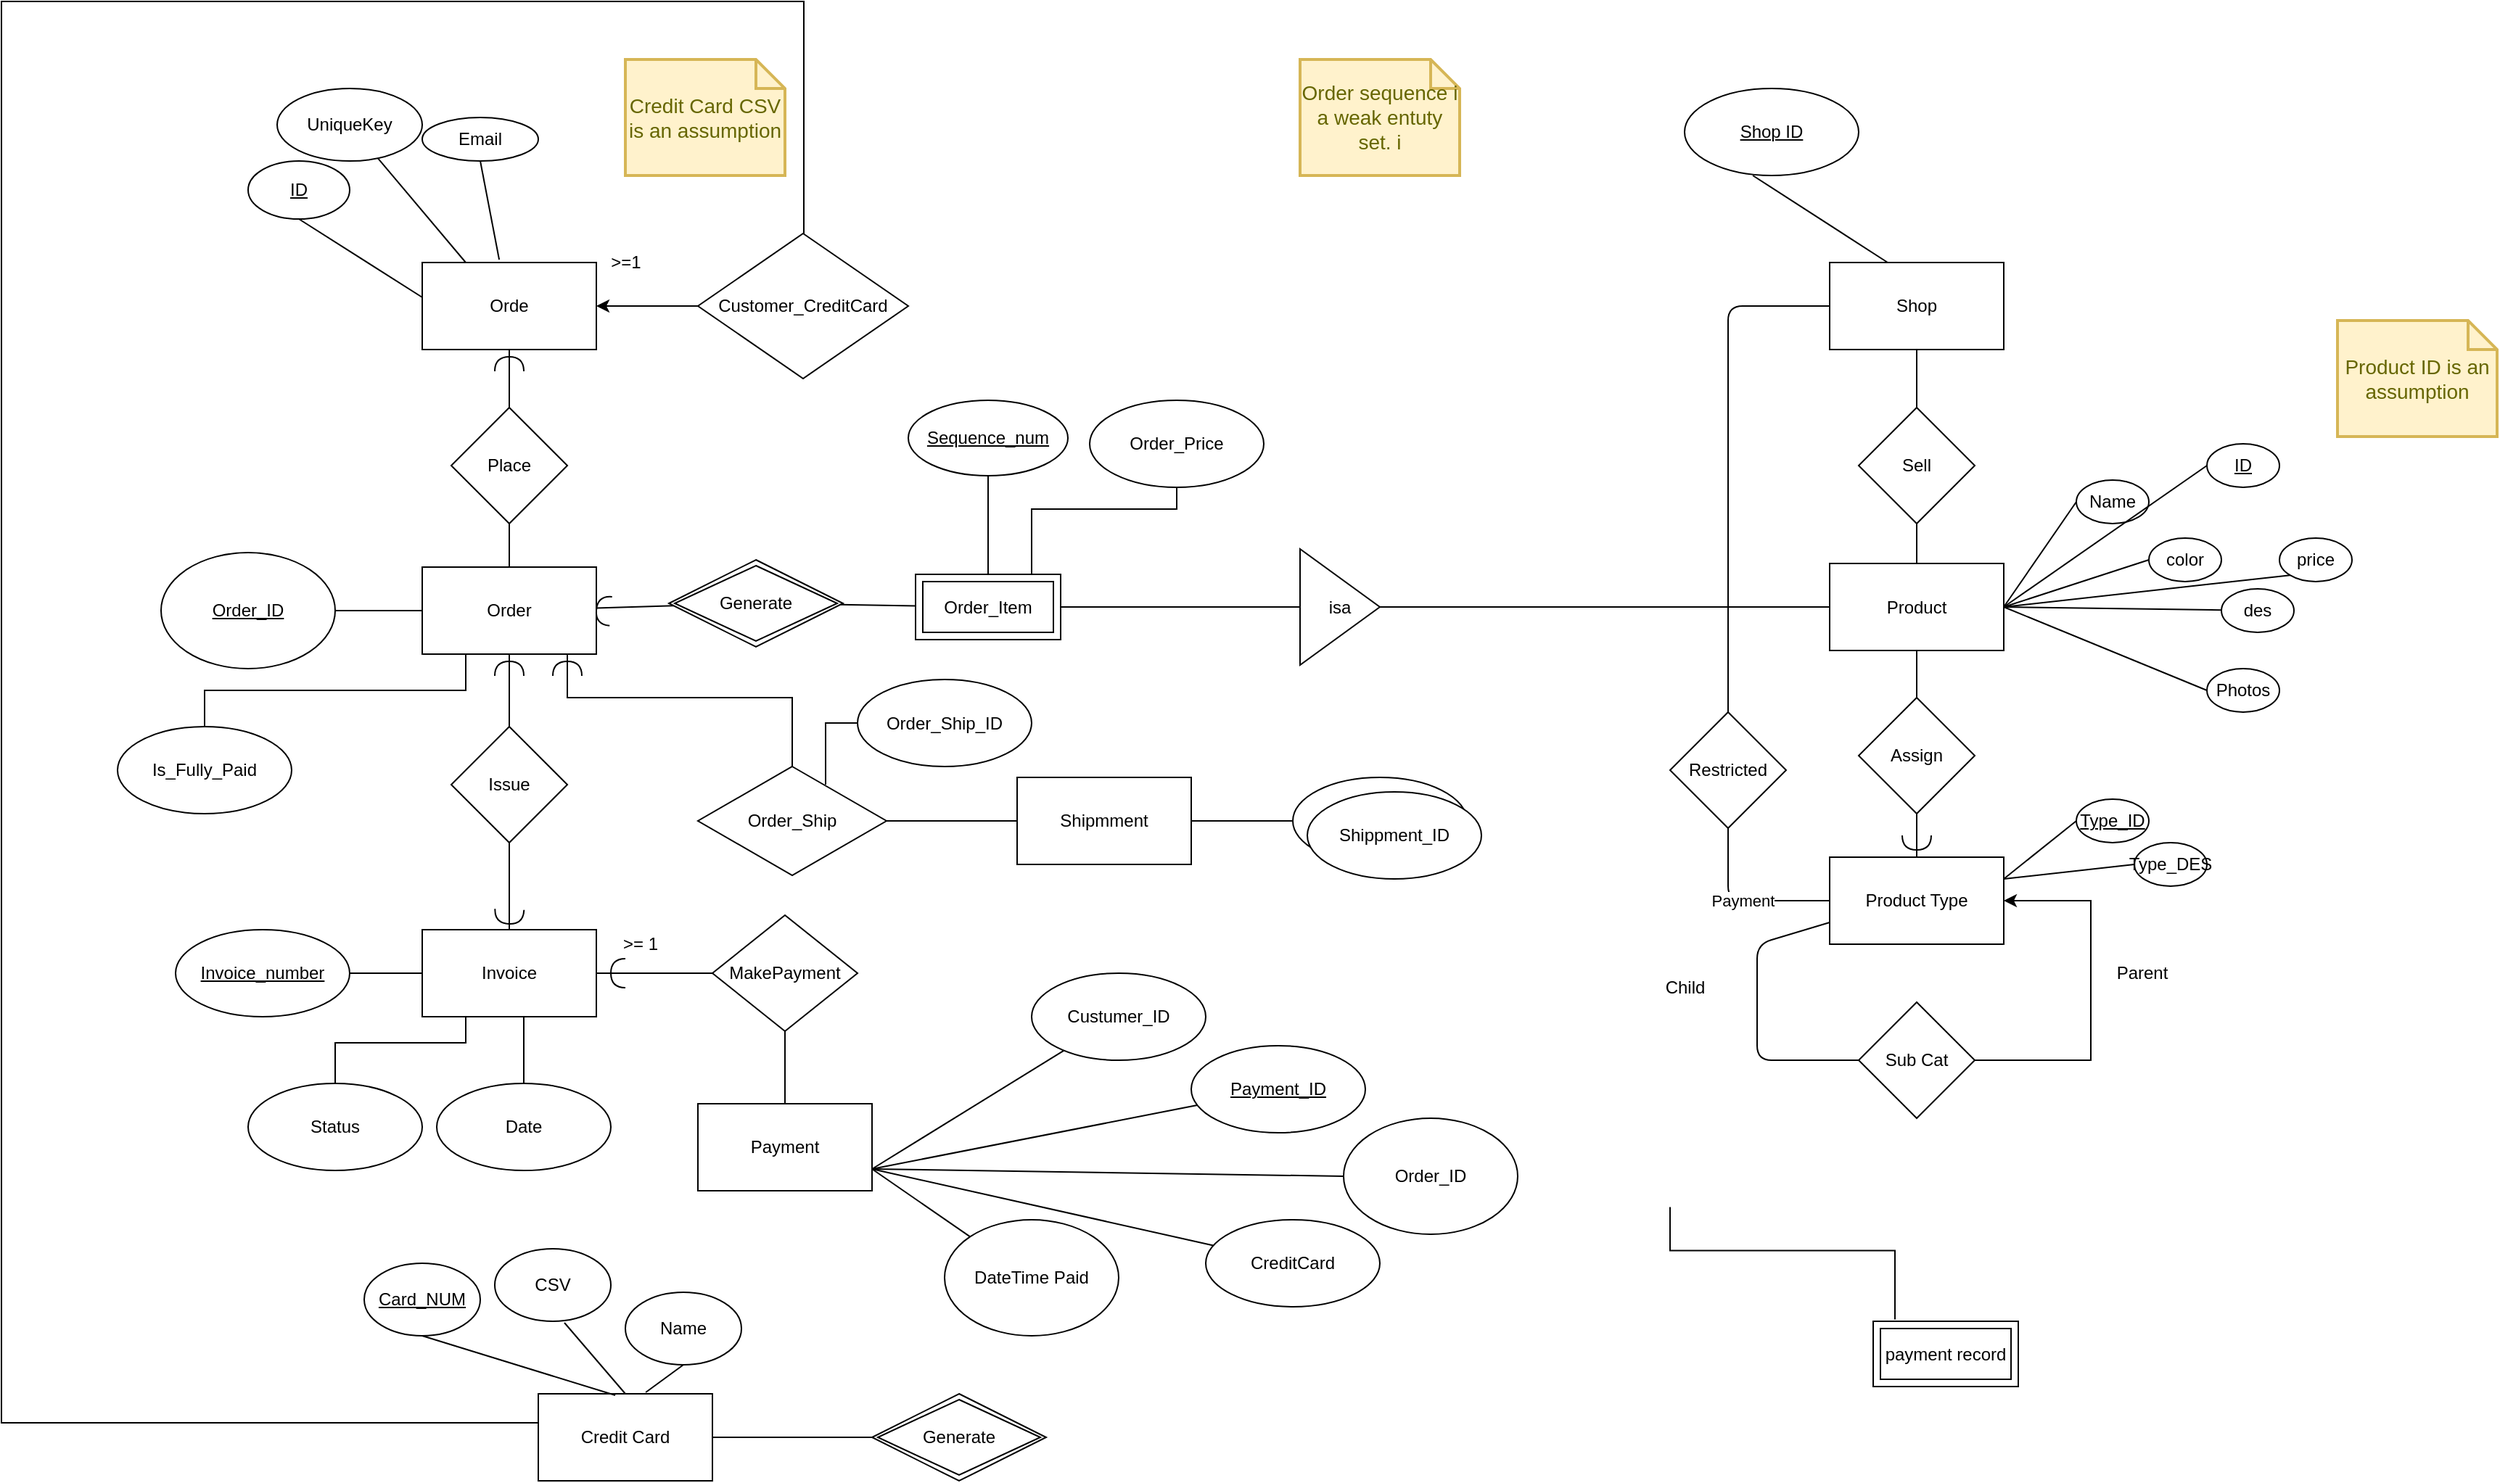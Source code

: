 <mxfile version="14.9.6" type="device"><diagram name="Page-1" id="e7e014a7-5840-1c2e-5031-d8a46d1fe8dd"><mxGraphModel dx="4582" dy="1973" grid="1" gridSize="10" guides="1" tooltips="1" connect="1" arrows="1" fold="1" page="1" pageScale="1" pageWidth="1169" pageHeight="826" background="none" math="0" shadow="0"><root><mxCell id="0"/><mxCell id="1" parent="0"/><mxCell id="KjdyLRqieFKKu70vZHJ--1" value="Orde" style="rounded=0;whiteSpace=wrap;html=1;" vertex="1" parent="1"><mxGeometry x="-50" y="260" width="120" height="60" as="geometry"/></mxCell><mxCell id="KjdyLRqieFKKu70vZHJ--2" style="edgeStyle=orthogonalEdgeStyle;rounded=0;orthogonalLoop=1;jettySize=auto;html=1;exitX=0;exitY=0.5;exitDx=0;exitDy=0;" edge="1" parent="1" source="KjdyLRqieFKKu70vZHJ--3" target="KjdyLRqieFKKu70vZHJ--1"><mxGeometry relative="1" as="geometry"/></mxCell><mxCell id="KjdyLRqieFKKu70vZHJ--3" value="Customer_CreditCard" style="rhombus;whiteSpace=wrap;html=1;" vertex="1" parent="1"><mxGeometry x="140" y="240" width="145" height="100" as="geometry"/></mxCell><mxCell id="KjdyLRqieFKKu70vZHJ--4" value="" style="edgeStyle=orthogonalEdgeStyle;rounded=0;orthogonalLoop=1;jettySize=auto;html=1;endArrow=none;endFill=0;" edge="1" parent="1" source="KjdyLRqieFKKu70vZHJ--5" target="KjdyLRqieFKKu70vZHJ--3"><mxGeometry relative="1" as="geometry"><Array as="points"><mxPoint x="-340" y="1060"/><mxPoint x="-340" y="80"/><mxPoint x="213" y="80"/></Array></mxGeometry></mxCell><mxCell id="KjdyLRqieFKKu70vZHJ--5" value="Credit Card" style="rounded=0;whiteSpace=wrap;html=1;" vertex="1" parent="1"><mxGeometry x="30" y="1040" width="120" height="60" as="geometry"/></mxCell><mxCell id="KjdyLRqieFKKu70vZHJ--6" value="&lt;u&gt;ID&lt;/u&gt;" style="ellipse;whiteSpace=wrap;html=1;" vertex="1" parent="1"><mxGeometry x="-170" y="190" width="70" height="40" as="geometry"/></mxCell><mxCell id="KjdyLRqieFKKu70vZHJ--7" value="Product" style="rounded=0;whiteSpace=wrap;html=1;" vertex="1" parent="1"><mxGeometry x="920" y="467.5" width="120" height="60" as="geometry"/></mxCell><mxCell id="KjdyLRqieFKKu70vZHJ--8" value="Shop" style="rounded=0;whiteSpace=wrap;html=1;" vertex="1" parent="1"><mxGeometry x="920" y="260" width="120" height="60" as="geometry"/></mxCell><mxCell id="KjdyLRqieFKKu70vZHJ--9" value="Sell" style="rhombus;whiteSpace=wrap;html=1;" vertex="1" parent="1"><mxGeometry x="940" y="360" width="80" height="80" as="geometry"/></mxCell><mxCell id="KjdyLRqieFKKu70vZHJ--10" value="" style="endArrow=none;html=1;entryX=0.5;entryY=1;entryDx=0;entryDy=0;exitX=0.5;exitY=0;exitDx=0;exitDy=0;" edge="1" parent="1" source="KjdyLRqieFKKu70vZHJ--9" target="KjdyLRqieFKKu70vZHJ--8"><mxGeometry width="50" height="50" relative="1" as="geometry"><mxPoint x="960" y="350" as="sourcePoint"/><mxPoint x="1010" y="300" as="targetPoint"/></mxGeometry></mxCell><mxCell id="KjdyLRqieFKKu70vZHJ--11" value="" style="endArrow=none;html=1;entryX=0.5;entryY=1;entryDx=0;entryDy=0;exitX=0.5;exitY=0;exitDx=0;exitDy=0;" edge="1" parent="1" source="KjdyLRqieFKKu70vZHJ--7" target="KjdyLRqieFKKu70vZHJ--9"><mxGeometry width="50" height="50" relative="1" as="geometry"><mxPoint x="970" y="470" as="sourcePoint"/><mxPoint x="1020" y="420" as="targetPoint"/></mxGeometry></mxCell><mxCell id="KjdyLRqieFKKu70vZHJ--12" value="Assign" style="rhombus;whiteSpace=wrap;html=1;" vertex="1" parent="1"><mxGeometry x="940" y="560" width="80" height="80" as="geometry"/></mxCell><mxCell id="KjdyLRqieFKKu70vZHJ--13" value="Product Type" style="rounded=0;whiteSpace=wrap;html=1;" vertex="1" parent="1"><mxGeometry x="920" y="670" width="120" height="60" as="geometry"/></mxCell><mxCell id="KjdyLRqieFKKu70vZHJ--14" value="" style="endArrow=none;html=1;exitX=0.5;exitY=0;exitDx=0;exitDy=0;entryX=0.5;entryY=1;entryDx=0;entryDy=0;" edge="1" parent="1" source="KjdyLRqieFKKu70vZHJ--13" target="KjdyLRqieFKKu70vZHJ--12"><mxGeometry width="50" height="50" relative="1" as="geometry"><mxPoint x="850" y="680" as="sourcePoint"/><mxPoint x="990" y="640" as="targetPoint"/></mxGeometry></mxCell><mxCell id="KjdyLRqieFKKu70vZHJ--15" value="" style="endArrow=none;html=1;exitX=0.5;exitY=0;exitDx=0;exitDy=0;entryX=0.5;entryY=1;entryDx=0;entryDy=0;" edge="1" parent="1" source="KjdyLRqieFKKu70vZHJ--12" target="KjdyLRqieFKKu70vZHJ--7"><mxGeometry width="50" height="50" relative="1" as="geometry"><mxPoint x="990" y="690" as="sourcePoint"/><mxPoint x="990" y="650" as="targetPoint"/></mxGeometry></mxCell><mxCell id="KjdyLRqieFKKu70vZHJ--16" value="" style="shape=requiredInterface;html=1;verticalLabelPosition=bottom;rotation=90;" vertex="1" parent="1"><mxGeometry x="975" y="650" width="10" height="20" as="geometry"/></mxCell><mxCell id="KjdyLRqieFKKu70vZHJ--17" style="edgeStyle=orthogonalEdgeStyle;rounded=0;orthogonalLoop=1;jettySize=auto;html=1;exitX=1;exitY=0.5;exitDx=0;exitDy=0;entryX=1;entryY=0.5;entryDx=0;entryDy=0;" edge="1" parent="1" source="KjdyLRqieFKKu70vZHJ--18" target="KjdyLRqieFKKu70vZHJ--13"><mxGeometry relative="1" as="geometry"><Array as="points"><mxPoint x="1100" y="810"/><mxPoint x="1100" y="700"/></Array></mxGeometry></mxCell><mxCell id="KjdyLRqieFKKu70vZHJ--18" value="Sub Cat" style="rhombus;whiteSpace=wrap;html=1;" vertex="1" parent="1"><mxGeometry x="940" y="770" width="80" height="80" as="geometry"/></mxCell><mxCell id="KjdyLRqieFKKu70vZHJ--19" value="" style="endArrow=none;html=1;exitX=0;exitY=0.75;exitDx=0;exitDy=0;entryX=0;entryY=0.5;entryDx=0;entryDy=0;" edge="1" parent="1" source="KjdyLRqieFKKu70vZHJ--13" target="KjdyLRqieFKKu70vZHJ--18"><mxGeometry width="50" height="50" relative="1" as="geometry"><mxPoint x="849.289" y="750" as="sourcePoint"/><mxPoint x="849.289" y="700" as="targetPoint"/><Array as="points"><mxPoint x="870" y="730"/><mxPoint x="870" y="810"/></Array></mxGeometry></mxCell><mxCell id="KjdyLRqieFKKu70vZHJ--20" value="Child" style="text;html=1;align=center;verticalAlign=middle;resizable=0;points=[];autosize=1;strokeColor=none;fillColor=none;" vertex="1" parent="1"><mxGeometry x="800" y="750" width="40" height="20" as="geometry"/></mxCell><mxCell id="KjdyLRqieFKKu70vZHJ--21" value="Parent" style="text;html=1;align=center;verticalAlign=middle;resizable=0;points=[];autosize=1;strokeColor=none;fillColor=none;" vertex="1" parent="1"><mxGeometry x="1110" y="740" width="50" height="20" as="geometry"/></mxCell><mxCell id="KjdyLRqieFKKu70vZHJ--22" value="Restricted" style="rhombus;whiteSpace=wrap;html=1;" vertex="1" parent="1"><mxGeometry x="810" y="570" width="80" height="80" as="geometry"/></mxCell><mxCell id="KjdyLRqieFKKu70vZHJ--23" value="&amp;gt;=1&lt;br&gt;" style="text;html=1;align=center;verticalAlign=middle;resizable=0;points=[];autosize=1;strokeColor=none;fillColor=none;" vertex="1" parent="1"><mxGeometry x="70" y="250" width="40" height="20" as="geometry"/></mxCell><mxCell id="KjdyLRqieFKKu70vZHJ--24" value="Payment" style="endArrow=none;html=1;entryX=0.5;entryY=1;entryDx=0;entryDy=0;exitX=0;exitY=0.5;exitDx=0;exitDy=0;" edge="1" parent="1" source="KjdyLRqieFKKu70vZHJ--13" target="KjdyLRqieFKKu70vZHJ--22"><mxGeometry width="50" height="50" relative="1" as="geometry"><mxPoint x="720" y="630" as="sourcePoint"/><mxPoint x="770" y="580" as="targetPoint"/><Array as="points"><mxPoint x="850" y="700"/></Array></mxGeometry></mxCell><mxCell id="KjdyLRqieFKKu70vZHJ--25" value="" style="endArrow=none;html=1;entryX=0;entryY=0.5;entryDx=0;entryDy=0;exitX=0.5;exitY=0;exitDx=0;exitDy=0;edgeStyle=orthogonalEdgeStyle;" edge="1" parent="1" source="KjdyLRqieFKKu70vZHJ--22" target="KjdyLRqieFKKu70vZHJ--8"><mxGeometry width="50" height="50" relative="1" as="geometry"><mxPoint x="820" y="480" as="sourcePoint"/><mxPoint x="870" y="430" as="targetPoint"/></mxGeometry></mxCell><mxCell id="KjdyLRqieFKKu70vZHJ--26" value="UniqueKey" style="ellipse;whiteSpace=wrap;html=1;" vertex="1" parent="1"><mxGeometry x="-150" y="140" width="100" height="50" as="geometry"/></mxCell><mxCell id="KjdyLRqieFKKu70vZHJ--27" value="Email" style="ellipse;whiteSpace=wrap;html=1;" vertex="1" parent="1"><mxGeometry x="-50" y="160" width="80" height="30" as="geometry"/></mxCell><mxCell id="KjdyLRqieFKKu70vZHJ--28" value="" style="endArrow=none;html=1;entryX=0.5;entryY=1;entryDx=0;entryDy=0;exitX=0;exitY=0.4;exitDx=0;exitDy=0;exitPerimeter=0;" edge="1" parent="1" source="KjdyLRqieFKKu70vZHJ--1" target="KjdyLRqieFKKu70vZHJ--6"><mxGeometry width="50" height="50" relative="1" as="geometry"><mxPoint x="-120" y="310" as="sourcePoint"/><mxPoint x="-70" y="260" as="targetPoint"/></mxGeometry></mxCell><mxCell id="KjdyLRqieFKKu70vZHJ--29" value="" style="endArrow=none;html=1;entryX=0.5;entryY=1;entryDx=0;entryDy=0;exitX=0.442;exitY=-0.033;exitDx=0;exitDy=0;exitPerimeter=0;" edge="1" parent="1" source="KjdyLRqieFKKu70vZHJ--1" target="KjdyLRqieFKKu70vZHJ--27"><mxGeometry width="50" height="50" relative="1" as="geometry"><mxPoint x="-20" y="270" as="sourcePoint"/><mxPoint x="30" y="220" as="targetPoint"/></mxGeometry></mxCell><mxCell id="KjdyLRqieFKKu70vZHJ--30" value="" style="endArrow=none;html=1;exitX=0.25;exitY=0;exitDx=0;exitDy=0;" edge="1" parent="1" source="KjdyLRqieFKKu70vZHJ--1" target="KjdyLRqieFKKu70vZHJ--26"><mxGeometry width="50" height="50" relative="1" as="geometry"><mxPoint x="-60" y="250" as="sourcePoint"/><mxPoint x="-10" y="200" as="targetPoint"/></mxGeometry></mxCell><mxCell id="KjdyLRqieFKKu70vZHJ--31" value="&lt;u&gt;Card_NUM&lt;/u&gt;" style="ellipse;whiteSpace=wrap;html=1;" vertex="1" parent="1"><mxGeometry x="-90" y="950" width="80" height="50" as="geometry"/></mxCell><mxCell id="KjdyLRqieFKKu70vZHJ--32" value="" style="endArrow=none;html=1;entryX=0.5;entryY=1;entryDx=0;entryDy=0;exitX=0.442;exitY=0.017;exitDx=0;exitDy=0;exitPerimeter=0;" edge="1" parent="1" source="KjdyLRqieFKKu70vZHJ--5" target="KjdyLRqieFKKu70vZHJ--31"><mxGeometry width="50" height="50" relative="1" as="geometry"><mxPoint x="5" y="1010" as="sourcePoint"/><mxPoint x="55" y="960" as="targetPoint"/></mxGeometry></mxCell><mxCell id="KjdyLRqieFKKu70vZHJ--33" value="Name" style="ellipse;whiteSpace=wrap;html=1;" vertex="1" parent="1"><mxGeometry x="90" y="970" width="80" height="50" as="geometry"/></mxCell><mxCell id="KjdyLRqieFKKu70vZHJ--34" value="CSV" style="ellipse;whiteSpace=wrap;html=1;" vertex="1" parent="1"><mxGeometry y="940" width="80" height="50" as="geometry"/></mxCell><mxCell id="KjdyLRqieFKKu70vZHJ--35" value="" style="endArrow=none;html=1;entryX=0.6;entryY=1.02;entryDx=0;entryDy=0;entryPerimeter=0;exitX=0.5;exitY=0;exitDx=0;exitDy=0;" edge="1" parent="1" source="KjdyLRqieFKKu70vZHJ--5" target="KjdyLRqieFKKu70vZHJ--34"><mxGeometry width="50" height="50" relative="1" as="geometry"><mxPoint x="98" y="1020" as="sourcePoint"/><mxPoint x="35" y="1000" as="targetPoint"/></mxGeometry></mxCell><mxCell id="KjdyLRqieFKKu70vZHJ--36" value="" style="endArrow=none;html=1;entryX=0.5;entryY=1;entryDx=0;entryDy=0;exitX=0.617;exitY=-0.017;exitDx=0;exitDy=0;exitPerimeter=0;" edge="1" parent="1" source="KjdyLRqieFKKu70vZHJ--5" target="KjdyLRqieFKKu70vZHJ--33"><mxGeometry width="50" height="50" relative="1" as="geometry"><mxPoint x="105" y="1040" as="sourcePoint"/><mxPoint x="83" y="951" as="targetPoint"/></mxGeometry></mxCell><mxCell id="KjdyLRqieFKKu70vZHJ--37" value="&lt;u&gt;Shop ID&lt;/u&gt;" style="ellipse;whiteSpace=wrap;html=1;rounded=0;" vertex="1" parent="1"><mxGeometry x="820" y="140" width="120" height="60" as="geometry"/></mxCell><mxCell id="KjdyLRqieFKKu70vZHJ--38" value="" style="endArrow=none;html=1;entryX=0.392;entryY=1;entryDx=0;entryDy=0;entryPerimeter=0;" edge="1" parent="1" target="KjdyLRqieFKKu70vZHJ--37"><mxGeometry width="50" height="50" relative="1" as="geometry"><mxPoint x="960" y="260" as="sourcePoint"/><mxPoint x="1000" y="210" as="targetPoint"/></mxGeometry></mxCell><mxCell id="KjdyLRqieFKKu70vZHJ--39" value="Name" style="ellipse;whiteSpace=wrap;html=1;" vertex="1" parent="1"><mxGeometry x="1090" y="410" width="50" height="30" as="geometry"/></mxCell><mxCell id="KjdyLRqieFKKu70vZHJ--40" value="color" style="ellipse;whiteSpace=wrap;html=1;" vertex="1" parent="1"><mxGeometry x="1140" y="450" width="50" height="30" as="geometry"/></mxCell><mxCell id="KjdyLRqieFKKu70vZHJ--41" value="des" style="ellipse;whiteSpace=wrap;html=1;" vertex="1" parent="1"><mxGeometry x="1190" y="485" width="50" height="30" as="geometry"/></mxCell><mxCell id="KjdyLRqieFKKu70vZHJ--42" value="price" style="ellipse;whiteSpace=wrap;html=1;" vertex="1" parent="1"><mxGeometry x="1230" y="450" width="50" height="30" as="geometry"/></mxCell><mxCell id="KjdyLRqieFKKu70vZHJ--43" value="&lt;u&gt;ID&lt;/u&gt;" style="ellipse;whiteSpace=wrap;html=1;" vertex="1" parent="1"><mxGeometry x="1180" y="385" width="50" height="30" as="geometry"/></mxCell><mxCell id="KjdyLRqieFKKu70vZHJ--44" value="Product ID is an assumption" style="shape=note;strokeWidth=2;fontSize=14;size=20;whiteSpace=wrap;html=1;fillColor=#fff2cc;strokeColor=#d6b656;fontColor=#666600;" vertex="1" parent="1"><mxGeometry x="1270" y="300" width="110.0" height="80" as="geometry"/></mxCell><mxCell id="KjdyLRqieFKKu70vZHJ--45" value="" style="endArrow=none;html=1;entryX=0;entryY=0.5;entryDx=0;entryDy=0;exitX=1;exitY=0.5;exitDx=0;exitDy=0;" edge="1" parent="1" source="KjdyLRqieFKKu70vZHJ--7" target="KjdyLRqieFKKu70vZHJ--39"><mxGeometry width="50" height="50" relative="1" as="geometry"><mxPoint x="1000" y="490" as="sourcePoint"/><mxPoint x="1050" y="440" as="targetPoint"/></mxGeometry></mxCell><mxCell id="KjdyLRqieFKKu70vZHJ--46" value="" style="endArrow=none;html=1;exitX=1;exitY=0.5;exitDx=0;exitDy=0;entryX=0;entryY=0.5;entryDx=0;entryDy=0;" edge="1" parent="1" source="KjdyLRqieFKKu70vZHJ--7" target="KjdyLRqieFKKu70vZHJ--43"><mxGeometry width="50" height="50" relative="1" as="geometry"><mxPoint x="1100" y="510" as="sourcePoint"/><mxPoint x="1150" y="460" as="targetPoint"/></mxGeometry></mxCell><mxCell id="KjdyLRqieFKKu70vZHJ--47" value="" style="endArrow=none;html=1;entryX=0;entryY=0.5;entryDx=0;entryDy=0;exitX=1;exitY=0.5;exitDx=0;exitDy=0;" edge="1" parent="1" source="KjdyLRqieFKKu70vZHJ--7" target="KjdyLRqieFKKu70vZHJ--40"><mxGeometry width="50" height="50" relative="1" as="geometry"><mxPoint x="1040" y="500" as="sourcePoint"/><mxPoint x="1190" y="410" as="targetPoint"/></mxGeometry></mxCell><mxCell id="KjdyLRqieFKKu70vZHJ--48" value="" style="endArrow=none;html=1;entryX=0;entryY=1;entryDx=0;entryDy=0;exitX=1;exitY=0.5;exitDx=0;exitDy=0;" edge="1" parent="1" source="KjdyLRqieFKKu70vZHJ--7" target="KjdyLRqieFKKu70vZHJ--42"><mxGeometry width="50" height="50" relative="1" as="geometry"><mxPoint x="1050" y="510" as="sourcePoint"/><mxPoint x="1150" y="475" as="targetPoint"/></mxGeometry></mxCell><mxCell id="KjdyLRqieFKKu70vZHJ--49" value="" style="endArrow=none;html=1;exitX=1;exitY=0.5;exitDx=0;exitDy=0;" edge="1" parent="1" source="KjdyLRqieFKKu70vZHJ--7" target="KjdyLRqieFKKu70vZHJ--41"><mxGeometry width="50" height="50" relative="1" as="geometry"><mxPoint x="1050" y="500" as="sourcePoint"/><mxPoint x="1217.322" y="475.607" as="targetPoint"/></mxGeometry></mxCell><mxCell id="KjdyLRqieFKKu70vZHJ--50" value="&lt;u&gt;Type_ID&lt;/u&gt;" style="ellipse;whiteSpace=wrap;html=1;" vertex="1" parent="1"><mxGeometry x="1090" y="630" width="50" height="30" as="geometry"/></mxCell><mxCell id="KjdyLRqieFKKu70vZHJ--51" value="" style="endArrow=none;html=1;entryX=0;entryY=0.5;entryDx=0;entryDy=0;exitX=1;exitY=0.25;exitDx=0;exitDy=0;" edge="1" parent="1" source="KjdyLRqieFKKu70vZHJ--13" target="KjdyLRqieFKKu70vZHJ--50"><mxGeometry width="50" height="50" relative="1" as="geometry"><mxPoint x="1060" y="670" as="sourcePoint"/><mxPoint x="1110" y="595" as="targetPoint"/></mxGeometry></mxCell><mxCell id="KjdyLRqieFKKu70vZHJ--52" value="Type_DES" style="ellipse;whiteSpace=wrap;html=1;" vertex="1" parent="1"><mxGeometry x="1130" y="660" width="50" height="30" as="geometry"/></mxCell><mxCell id="KjdyLRqieFKKu70vZHJ--53" value="" style="endArrow=none;html=1;entryX=0;entryY=0.5;entryDx=0;entryDy=0;exitX=1;exitY=0.25;exitDx=0;exitDy=0;" edge="1" parent="1" source="KjdyLRqieFKKu70vZHJ--13" target="KjdyLRqieFKKu70vZHJ--52"><mxGeometry width="50" height="50" relative="1" as="geometry"><mxPoint x="1050" y="695" as="sourcePoint"/><mxPoint x="1100" y="655" as="targetPoint"/></mxGeometry></mxCell><mxCell id="KjdyLRqieFKKu70vZHJ--54" value="Photos" style="ellipse;whiteSpace=wrap;html=1;" vertex="1" parent="1"><mxGeometry x="1180" y="540" width="50" height="30" as="geometry"/></mxCell><mxCell id="KjdyLRqieFKKu70vZHJ--55" value="" style="endArrow=none;html=1;exitX=1;exitY=0.5;exitDx=0;exitDy=0;entryX=0;entryY=0.5;entryDx=0;entryDy=0;" edge="1" parent="1" source="KjdyLRqieFKKu70vZHJ--7" target="KjdyLRqieFKKu70vZHJ--54"><mxGeometry width="50" height="50" relative="1" as="geometry"><mxPoint x="1050" y="510" as="sourcePoint"/><mxPoint x="1200" y="510" as="targetPoint"/></mxGeometry></mxCell><mxCell id="KjdyLRqieFKKu70vZHJ--56" value="" style="edgeStyle=orthogonalEdgeStyle;rounded=0;orthogonalLoop=1;jettySize=auto;html=1;endArrow=none;endFill=0;" edge="1" parent="1" source="KjdyLRqieFKKu70vZHJ--59" target="KjdyLRqieFKKu70vZHJ--81"><mxGeometry relative="1" as="geometry"/></mxCell><mxCell id="KjdyLRqieFKKu70vZHJ--57" style="edgeStyle=orthogonalEdgeStyle;rounded=0;orthogonalLoop=1;jettySize=auto;html=1;exitX=0.25;exitY=1;exitDx=0;exitDy=0;endArrow=none;endFill=0;" edge="1" parent="1" source="KjdyLRqieFKKu70vZHJ--59" target="KjdyLRqieFKKu70vZHJ--106"><mxGeometry relative="1" as="geometry"/></mxCell><mxCell id="KjdyLRqieFKKu70vZHJ--58" value="" style="edgeStyle=orthogonalEdgeStyle;rounded=0;orthogonalLoop=1;jettySize=auto;html=1;endArrow=none;endFill=0;entryX=0.5;entryY=0;entryDx=0;entryDy=0;" edge="1" parent="1" source="KjdyLRqieFKKu70vZHJ--59" target="KjdyLRqieFKKu70vZHJ--109"><mxGeometry relative="1" as="geometry"><Array as="points"><mxPoint x="50" y="560"/><mxPoint x="205" y="560"/></Array></mxGeometry></mxCell><mxCell id="KjdyLRqieFKKu70vZHJ--59" value="Order" style="rounded=0;whiteSpace=wrap;html=1;" vertex="1" parent="1"><mxGeometry x="-50" y="470" width="120" height="60" as="geometry"/></mxCell><mxCell id="KjdyLRqieFKKu70vZHJ--60" value="Place" style="rhombus;whiteSpace=wrap;html=1;" vertex="1" parent="1"><mxGeometry x="-30" y="360" width="80" height="80" as="geometry"/></mxCell><mxCell id="KjdyLRqieFKKu70vZHJ--61" value="" style="shape=requiredInterface;html=1;verticalLabelPosition=bottom;rotation=-90;" vertex="1" parent="1"><mxGeometry x="5" y="320" width="10" height="20" as="geometry"/></mxCell><mxCell id="KjdyLRqieFKKu70vZHJ--62" value="" style="endArrow=none;html=1;exitX=0.5;exitY=0;exitDx=0;exitDy=0;entryX=0.5;entryY=1;entryDx=0;entryDy=0;" edge="1" parent="1" source="KjdyLRqieFKKu70vZHJ--60" target="KjdyLRqieFKKu70vZHJ--1"><mxGeometry width="50" height="50" relative="1" as="geometry"><mxPoint x="100" y="390" as="sourcePoint"/><mxPoint x="150" y="340" as="targetPoint"/></mxGeometry></mxCell><mxCell id="KjdyLRqieFKKu70vZHJ--63" value="" style="endArrow=none;html=1;exitX=0.5;exitY=0;exitDx=0;exitDy=0;entryX=0.5;entryY=1;entryDx=0;entryDy=0;" edge="1" parent="1" source="KjdyLRqieFKKu70vZHJ--59" target="KjdyLRqieFKKu70vZHJ--60"><mxGeometry width="50" height="50" relative="1" as="geometry"><mxPoint x="-10" y="520" as="sourcePoint"/><mxPoint x="40" y="470" as="targetPoint"/></mxGeometry></mxCell><mxCell id="KjdyLRqieFKKu70vZHJ--64" value="&lt;u&gt;Order_ID&lt;/u&gt;" style="ellipse;whiteSpace=wrap;html=1;" vertex="1" parent="1"><mxGeometry x="-230" y="460" width="120" height="80" as="geometry"/></mxCell><mxCell id="KjdyLRqieFKKu70vZHJ--65" value="" style="endArrow=none;html=1;entryX=1;entryY=0.5;entryDx=0;entryDy=0;exitX=0;exitY=0.5;exitDx=0;exitDy=0;" edge="1" parent="1" source="KjdyLRqieFKKu70vZHJ--59" target="KjdyLRqieFKKu70vZHJ--64"><mxGeometry width="50" height="50" relative="1" as="geometry"><mxPoint x="-140" y="620" as="sourcePoint"/><mxPoint x="-90" y="570" as="targetPoint"/></mxGeometry></mxCell><mxCell id="KjdyLRqieFKKu70vZHJ--66" value="Credit Card CSV is an assumption" style="shape=note;strokeWidth=2;fontSize=14;size=20;whiteSpace=wrap;html=1;fillColor=#fff2cc;strokeColor=#d6b656;fontColor=#666600;" vertex="1" parent="1"><mxGeometry x="90" y="120" width="110.0" height="80" as="geometry"/></mxCell><mxCell id="KjdyLRqieFKKu70vZHJ--67" value="Order sequence i a weak entuty set. i" style="shape=note;strokeWidth=2;fontSize=14;size=20;whiteSpace=wrap;html=1;fillColor=#fff2cc;strokeColor=#d6b656;fontColor=#666600;" vertex="1" parent="1"><mxGeometry x="555" y="120" width="110.0" height="80" as="geometry"/></mxCell><mxCell id="KjdyLRqieFKKu70vZHJ--68" value="&lt;u&gt;Sequence_num&lt;/u&gt;" style="ellipse;whiteSpace=wrap;html=1;" vertex="1" parent="1"><mxGeometry x="285" y="355" width="110" height="52" as="geometry"/></mxCell><mxCell id="KjdyLRqieFKKu70vZHJ--69" value="" style="edgeStyle=none;rounded=0;orthogonalLoop=1;jettySize=auto;html=1;endArrow=none;endFill=0;" edge="1" parent="1" source="KjdyLRqieFKKu70vZHJ--71" target="KjdyLRqieFKKu70vZHJ--75"><mxGeometry relative="1" as="geometry"/></mxCell><mxCell id="KjdyLRqieFKKu70vZHJ--70" value="" style="edgeStyle=none;rounded=0;orthogonalLoop=1;jettySize=auto;html=1;endArrow=none;endFill=0;" edge="1" parent="1" source="KjdyLRqieFKKu70vZHJ--71" target="KjdyLRqieFKKu70vZHJ--59"><mxGeometry relative="1" as="geometry"/></mxCell><mxCell id="KjdyLRqieFKKu70vZHJ--71" value="Generate" style="shape=rhombus;double=1;perimeter=rhombusPerimeter;whiteSpace=wrap;html=1;align=center;strokeColor=#000000;fillColor=#FFFFFF;" vertex="1" parent="1"><mxGeometry x="120" y="465" width="120" height="60" as="geometry"/></mxCell><mxCell id="KjdyLRqieFKKu70vZHJ--72" value="" style="edgeStyle=none;rounded=0;orthogonalLoop=1;jettySize=auto;html=1;endArrow=none;endFill=0;" edge="1" parent="1" source="KjdyLRqieFKKu70vZHJ--75" target="KjdyLRqieFKKu70vZHJ--68"><mxGeometry relative="1" as="geometry"/></mxCell><mxCell id="KjdyLRqieFKKu70vZHJ--73" value="" style="edgeStyle=orthogonalEdgeStyle;rounded=0;orthogonalLoop=1;jettySize=auto;html=1;endArrow=none;endFill=0;" edge="1" parent="1" source="KjdyLRqieFKKu70vZHJ--75" target="KjdyLRqieFKKu70vZHJ--77"><mxGeometry relative="1" as="geometry"><Array as="points"><mxPoint x="370" y="430"/><mxPoint x="470" y="430"/></Array></mxGeometry></mxCell><mxCell id="KjdyLRqieFKKu70vZHJ--74" style="edgeStyle=orthogonalEdgeStyle;rounded=0;orthogonalLoop=1;jettySize=auto;html=1;exitX=1;exitY=0.5;exitDx=0;exitDy=0;endArrow=none;endFill=0;" edge="1" parent="1" source="KjdyLRqieFKKu70vZHJ--75" target="KjdyLRqieFKKu70vZHJ--79"><mxGeometry relative="1" as="geometry"/></mxCell><mxCell id="KjdyLRqieFKKu70vZHJ--75" value="Order_Item" style="shape=ext;margin=3;double=1;whiteSpace=wrap;html=1;align=center;strokeColor=#000000;fillColor=#FFFFFF;" vertex="1" parent="1"><mxGeometry x="290" y="475" width="100" height="45" as="geometry"/></mxCell><mxCell id="KjdyLRqieFKKu70vZHJ--76" value="" style="shape=requiredInterface;html=1;verticalLabelPosition=bottom;rotation=-175;" vertex="1" parent="1"><mxGeometry x="70" y="490" width="10" height="20" as="geometry"/></mxCell><mxCell id="KjdyLRqieFKKu70vZHJ--77" value="Order_Price" style="ellipse;whiteSpace=wrap;html=1;fillColor=#FFFFFF;" vertex="1" parent="1"><mxGeometry x="410" y="355" width="120" height="60" as="geometry"/></mxCell><mxCell id="KjdyLRqieFKKu70vZHJ--78" style="edgeStyle=orthogonalEdgeStyle;rounded=0;orthogonalLoop=1;jettySize=auto;html=1;exitX=1;exitY=0.5;exitDx=0;exitDy=0;entryX=0;entryY=0.5;entryDx=0;entryDy=0;endArrow=none;endFill=0;" edge="1" parent="1" source="KjdyLRqieFKKu70vZHJ--79" target="KjdyLRqieFKKu70vZHJ--7"><mxGeometry relative="1" as="geometry"/></mxCell><mxCell id="KjdyLRqieFKKu70vZHJ--79" value="isa" style="triangle;whiteSpace=wrap;html=1;strokeColor=#000000;fillColor=#FFFFFF;" vertex="1" parent="1"><mxGeometry x="555" y="457.5" width="55" height="80" as="geometry"/></mxCell><mxCell id="KjdyLRqieFKKu70vZHJ--80" value="" style="edgeStyle=orthogonalEdgeStyle;rounded=0;orthogonalLoop=1;jettySize=auto;html=1;endArrow=none;endFill=0;" edge="1" parent="1" source="KjdyLRqieFKKu70vZHJ--81" target="KjdyLRqieFKKu70vZHJ--86"><mxGeometry relative="1" as="geometry"/></mxCell><mxCell id="KjdyLRqieFKKu70vZHJ--81" value="Issue" style="rhombus;whiteSpace=wrap;html=1;rounded=0;" vertex="1" parent="1"><mxGeometry x="-30" y="580" width="80" height="80" as="geometry"/></mxCell><mxCell id="KjdyLRqieFKKu70vZHJ--82" value="" style="edgeStyle=orthogonalEdgeStyle;rounded=0;orthogonalLoop=1;jettySize=auto;html=1;endArrow=none;endFill=0;" edge="1" parent="1" source="KjdyLRqieFKKu70vZHJ--86" target="KjdyLRqieFKKu70vZHJ--89"><mxGeometry relative="1" as="geometry"/></mxCell><mxCell id="KjdyLRqieFKKu70vZHJ--83" value="" style="edgeStyle=orthogonalEdgeStyle;rounded=0;orthogonalLoop=1;jettySize=auto;html=1;endArrow=none;endFill=0;" edge="1" parent="1" source="KjdyLRqieFKKu70vZHJ--86" target="KjdyLRqieFKKu70vZHJ--96"><mxGeometry relative="1" as="geometry"><Array as="points"><mxPoint x="20" y="790"/><mxPoint x="20" y="790"/></Array></mxGeometry></mxCell><mxCell id="KjdyLRqieFKKu70vZHJ--84" value="" style="edgeStyle=orthogonalEdgeStyle;rounded=0;orthogonalLoop=1;jettySize=auto;html=1;endArrow=none;endFill=0;" edge="1" parent="1" source="KjdyLRqieFKKu70vZHJ--86" target="KjdyLRqieFKKu70vZHJ--97"><mxGeometry relative="1" as="geometry"><Array as="points"><mxPoint x="-20" y="798"/><mxPoint x="-110" y="798"/></Array></mxGeometry></mxCell><mxCell id="KjdyLRqieFKKu70vZHJ--85" value="" style="edgeStyle=orthogonalEdgeStyle;rounded=0;orthogonalLoop=1;jettySize=auto;html=1;endArrow=none;endFill=0;" edge="1" parent="1" source="KjdyLRqieFKKu70vZHJ--86" target="KjdyLRqieFKKu70vZHJ--100"><mxGeometry relative="1" as="geometry"/></mxCell><mxCell id="KjdyLRqieFKKu70vZHJ--86" value="Invoice" style="whiteSpace=wrap;html=1;rounded=0;" vertex="1" parent="1"><mxGeometry x="-50" y="720" width="120" height="60" as="geometry"/></mxCell><mxCell id="KjdyLRqieFKKu70vZHJ--87" value="" style="shape=requiredInterface;html=1;verticalLabelPosition=bottom;rotation=-90;" vertex="1" parent="1"><mxGeometry x="5" y="530" width="10" height="20" as="geometry"/></mxCell><mxCell id="KjdyLRqieFKKu70vZHJ--88" value="" style="shape=requiredInterface;html=1;verticalLabelPosition=bottom;rotation=92;" vertex="1" parent="1"><mxGeometry x="5" y="701" width="10" height="20" as="geometry"/></mxCell><mxCell id="KjdyLRqieFKKu70vZHJ--89" value="&lt;u&gt;Invoice_number&lt;/u&gt;" style="ellipse;whiteSpace=wrap;html=1;rounded=0;" vertex="1" parent="1"><mxGeometry x="-220" y="720" width="120" height="60" as="geometry"/></mxCell><mxCell id="KjdyLRqieFKKu70vZHJ--90" value="" style="rounded=0;orthogonalLoop=1;jettySize=auto;html=1;endArrow=none;endFill=0;exitX=1;exitY=0.75;exitDx=0;exitDy=0;" edge="1" parent="1" source="KjdyLRqieFKKu70vZHJ--95" target="KjdyLRqieFKKu70vZHJ--98"><mxGeometry relative="1" as="geometry"/></mxCell><mxCell id="KjdyLRqieFKKu70vZHJ--91" style="rounded=0;orthogonalLoop=1;jettySize=auto;html=1;exitX=1;exitY=0.75;exitDx=0;exitDy=0;entryX=0;entryY=0.5;entryDx=0;entryDy=0;endArrow=none;endFill=0;" edge="1" parent="1" source="KjdyLRqieFKKu70vZHJ--95" target="KjdyLRqieFKKu70vZHJ--115"><mxGeometry relative="1" as="geometry"/></mxCell><mxCell id="KjdyLRqieFKKu70vZHJ--92" style="rounded=0;orthogonalLoop=1;jettySize=auto;html=1;exitX=1;exitY=0.75;exitDx=0;exitDy=0;entryX=0;entryY=0;entryDx=0;entryDy=0;endArrow=none;endFill=0;" edge="1" parent="1" source="KjdyLRqieFKKu70vZHJ--95" target="KjdyLRqieFKKu70vZHJ--116"><mxGeometry relative="1" as="geometry"/></mxCell><mxCell id="KjdyLRqieFKKu70vZHJ--93" value="" style="rounded=0;orthogonalLoop=1;jettySize=auto;html=1;endArrow=none;endFill=0;exitX=1;exitY=0.75;exitDx=0;exitDy=0;" edge="1" parent="1" source="KjdyLRqieFKKu70vZHJ--95" target="KjdyLRqieFKKu70vZHJ--117"><mxGeometry relative="1" as="geometry"/></mxCell><mxCell id="KjdyLRqieFKKu70vZHJ--94" value="" style="edgeStyle=none;rounded=0;orthogonalLoop=1;jettySize=auto;html=1;endArrow=none;endFill=0;exitX=1;exitY=0.75;exitDx=0;exitDy=0;" edge="1" parent="1" source="KjdyLRqieFKKu70vZHJ--95" target="KjdyLRqieFKKu70vZHJ--118"><mxGeometry relative="1" as="geometry"/></mxCell><mxCell id="KjdyLRqieFKKu70vZHJ--95" value="Payment" style="rounded=0;whiteSpace=wrap;html=1;strokeColor=#000000;fillColor=#FFFFFF;" vertex="1" parent="1"><mxGeometry x="140" y="840" width="120" height="60" as="geometry"/></mxCell><mxCell id="KjdyLRqieFKKu70vZHJ--96" value="Date" style="ellipse;whiteSpace=wrap;html=1;rounded=0;" vertex="1" parent="1"><mxGeometry x="-40" y="826" width="120" height="60" as="geometry"/></mxCell><mxCell id="KjdyLRqieFKKu70vZHJ--97" value="Status" style="ellipse;whiteSpace=wrap;html=1;rounded=0;" vertex="1" parent="1"><mxGeometry x="-170" y="826" width="120" height="60" as="geometry"/></mxCell><mxCell id="KjdyLRqieFKKu70vZHJ--98" value="&lt;u&gt;Payment_ID&lt;/u&gt;" style="ellipse;whiteSpace=wrap;html=1;rounded=0;fillColor=#FFFFFF;" vertex="1" parent="1"><mxGeometry x="480" y="800" width="120" height="60" as="geometry"/></mxCell><mxCell id="KjdyLRqieFKKu70vZHJ--99" value="" style="edgeStyle=orthogonalEdgeStyle;rounded=0;orthogonalLoop=1;jettySize=auto;html=1;endArrow=none;endFill=0;" edge="1" parent="1" source="KjdyLRqieFKKu70vZHJ--100" target="KjdyLRqieFKKu70vZHJ--95"><mxGeometry relative="1" as="geometry"/></mxCell><mxCell id="KjdyLRqieFKKu70vZHJ--100" value="MakePayment" style="rhombus;whiteSpace=wrap;html=1;rounded=0;" vertex="1" parent="1"><mxGeometry x="150" y="710" width="100" height="80" as="geometry"/></mxCell><mxCell id="KjdyLRqieFKKu70vZHJ--101" value="" style="shape=requiredInterface;html=1;verticalLabelPosition=bottom;rotation=-180;" vertex="1" parent="1"><mxGeometry x="80" y="740" width="10" height="20" as="geometry"/></mxCell><mxCell id="KjdyLRqieFKKu70vZHJ--102" value="&amp;gt;= 1" style="text;html=1;align=center;verticalAlign=middle;resizable=0;points=[];autosize=1;strokeColor=none;fillColor=none;" vertex="1" parent="1"><mxGeometry x="80" y="720" width="40" height="20" as="geometry"/></mxCell><mxCell id="KjdyLRqieFKKu70vZHJ--103" value="" style="edgeStyle=orthogonalEdgeStyle;rounded=0;orthogonalLoop=1;jettySize=auto;html=1;endArrow=none;endFill=0;" edge="1" parent="1" source="KjdyLRqieFKKu70vZHJ--104" target="KjdyLRqieFKKu70vZHJ--105"><mxGeometry relative="1" as="geometry"><Array as="points"><mxPoint x="530" y="645"/><mxPoint x="530" y="645"/></Array></mxGeometry></mxCell><mxCell id="KjdyLRqieFKKu70vZHJ--104" value="Shipmment" style="rounded=0;whiteSpace=wrap;html=1;strokeColor=#000000;fillColor=#FFFFFF;" vertex="1" parent="1"><mxGeometry x="360" y="615" width="120" height="60" as="geometry"/></mxCell><mxCell id="KjdyLRqieFKKu70vZHJ--105" value="Shippment_ID" style="ellipse;whiteSpace=wrap;html=1;rounded=0;fillColor=#FFFFFF;" vertex="1" parent="1"><mxGeometry x="550" y="615" width="120" height="60" as="geometry"/></mxCell><mxCell id="KjdyLRqieFKKu70vZHJ--106" value="Is_Fully_Paid" style="ellipse;whiteSpace=wrap;html=1;rounded=0;fillColor=#FFFFFF;" vertex="1" parent="1"><mxGeometry x="-260" y="580" width="120" height="60" as="geometry"/></mxCell><mxCell id="KjdyLRqieFKKu70vZHJ--107" style="edgeStyle=orthogonalEdgeStyle;rounded=0;orthogonalLoop=1;jettySize=auto;html=1;entryX=0;entryY=0.5;entryDx=0;entryDy=0;endArrow=none;endFill=0;" edge="1" parent="1" source="KjdyLRqieFKKu70vZHJ--109" target="KjdyLRqieFKKu70vZHJ--104"><mxGeometry relative="1" as="geometry"/></mxCell><mxCell id="KjdyLRqieFKKu70vZHJ--108" value="" style="edgeStyle=orthogonalEdgeStyle;rounded=0;orthogonalLoop=1;jettySize=auto;html=1;endArrow=none;endFill=0;exitX=0.677;exitY=0.167;exitDx=0;exitDy=0;exitPerimeter=0;entryX=0;entryY=0.5;entryDx=0;entryDy=0;" edge="1" parent="1" source="KjdyLRqieFKKu70vZHJ--109" target="KjdyLRqieFKKu70vZHJ--111"><mxGeometry relative="1" as="geometry"/></mxCell><mxCell id="KjdyLRqieFKKu70vZHJ--109" value="Order_Ship" style="rhombus;whiteSpace=wrap;html=1;rounded=0;" vertex="1" parent="1"><mxGeometry x="140" y="607.5" width="130" height="75" as="geometry"/></mxCell><mxCell id="KjdyLRqieFKKu70vZHJ--110" value="" style="shape=requiredInterface;html=1;verticalLabelPosition=bottom;rotation=-90;" vertex="1" parent="1"><mxGeometry x="45" y="530" width="10" height="20" as="geometry"/></mxCell><mxCell id="KjdyLRqieFKKu70vZHJ--111" value="Order_Ship_ID" style="ellipse;whiteSpace=wrap;html=1;rounded=0;" vertex="1" parent="1"><mxGeometry x="250" y="547.5" width="120" height="60" as="geometry"/></mxCell><mxCell id="KjdyLRqieFKKu70vZHJ--112" style="edgeStyle=orthogonalEdgeStyle;rounded=0;orthogonalLoop=1;jettySize=auto;html=1;exitX=0;exitY=0.5;exitDx=0;exitDy=0;entryX=0;entryY=0.5;entryDx=0;entryDy=0;endArrow=none;endFill=0;" edge="1" parent="1" source="KjdyLRqieFKKu70vZHJ--98" target="KjdyLRqieFKKu70vZHJ--98"><mxGeometry relative="1" as="geometry"/></mxCell><mxCell id="KjdyLRqieFKKu70vZHJ--113" style="edgeStyle=orthogonalEdgeStyle;rounded=0;orthogonalLoop=1;jettySize=auto;html=1;entryX=1;entryY=0.5;entryDx=0;entryDy=0;endArrow=none;endFill=0;" edge="1" parent="1" source="KjdyLRqieFKKu70vZHJ--114" target="KjdyLRqieFKKu70vZHJ--5"><mxGeometry relative="1" as="geometry"/></mxCell><mxCell id="KjdyLRqieFKKu70vZHJ--114" value="Generate" style="shape=rhombus;double=1;perimeter=rhombusPerimeter;whiteSpace=wrap;html=1;align=center;strokeColor=#000000;fillColor=#FFFFFF;" vertex="1" parent="1"><mxGeometry x="260" y="1040" width="120" height="60" as="geometry"/></mxCell><mxCell id="KjdyLRqieFKKu70vZHJ--115" value="Order_ID" style="ellipse;whiteSpace=wrap;html=1;strokeColor=#000000;fillColor=#FFFFFF;" vertex="1" parent="1"><mxGeometry x="585" y="850" width="120" height="80" as="geometry"/></mxCell><mxCell id="KjdyLRqieFKKu70vZHJ--116" value="DateTime Paid" style="ellipse;whiteSpace=wrap;html=1;strokeColor=#000000;fillColor=#FFFFFF;" vertex="1" parent="1"><mxGeometry x="310" y="920" width="120" height="80" as="geometry"/></mxCell><mxCell id="KjdyLRqieFKKu70vZHJ--117" value="Custumer_ID" style="ellipse;whiteSpace=wrap;html=1;rounded=0;fillColor=#FFFFFF;" vertex="1" parent="1"><mxGeometry x="370" y="750" width="120" height="60" as="geometry"/></mxCell><mxCell id="KjdyLRqieFKKu70vZHJ--118" value="CreditCard" style="ellipse;whiteSpace=wrap;html=1;rounded=0;fillColor=#FFFFFF;" vertex="1" parent="1"><mxGeometry x="490" y="920" width="120" height="60" as="geometry"/></mxCell><mxCell id="KjdyLRqieFKKu70vZHJ--119" style="edgeStyle=none;rounded=0;orthogonalLoop=1;jettySize=auto;html=1;exitX=0.25;exitY=1;exitDx=0;exitDy=0;endArrow=none;endFill=0;" edge="1" parent="1" source="KjdyLRqieFKKu70vZHJ--120"><mxGeometry relative="1" as="geometry"><mxPoint x="960" y="1030" as="targetPoint"/></mxGeometry></mxCell><mxCell id="KjdyLRqieFKKu70vZHJ--120" value="payment record" style="shape=ext;margin=3;double=1;whiteSpace=wrap;html=1;align=center;strokeColor=#000000;fillColor=#FFFFFF;" vertex="1" parent="1"><mxGeometry x="950" y="990" width="100" height="45" as="geometry"/></mxCell><mxCell id="KjdyLRqieFKKu70vZHJ--121" value="" style="edgeStyle=orthogonalEdgeStyle;rounded=0;orthogonalLoop=1;jettySize=auto;html=1;endArrow=none;endFill=0;entryX=0.5;entryY=0;entryDx=0;entryDy=0;" edge="1" parent="1"><mxGeometry relative="1" as="geometry"><mxPoint x="810" y="911.25" as="sourcePoint"/><mxPoint x="965" y="988.75" as="targetPoint"/><Array as="points"><mxPoint x="810" y="941.25"/><mxPoint x="965" y="941.25"/></Array></mxGeometry></mxCell><mxCell id="KjdyLRqieFKKu70vZHJ--122" value="Shippment_ID" style="ellipse;whiteSpace=wrap;html=1;rounded=0;fillColor=#FFFFFF;" vertex="1" parent="1"><mxGeometry x="560" y="625" width="120" height="60" as="geometry"/></mxCell></root></mxGraphModel></diagram></mxfile>